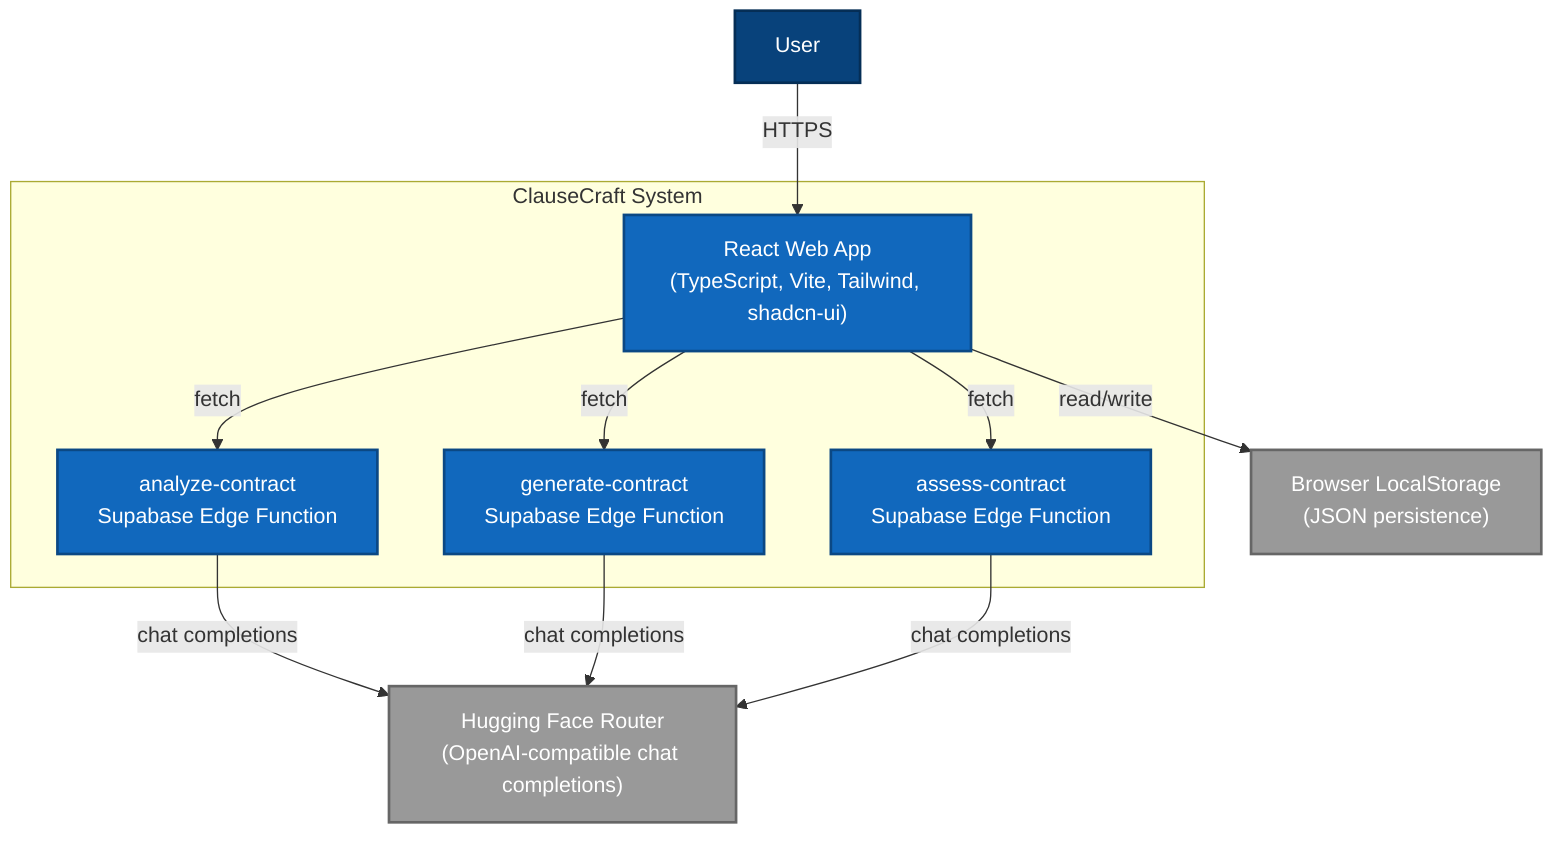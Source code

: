 graph TB
  User["User"]

  subgraph "ClauseCraft System"
    WebApp["React Web App<br/>(TypeScript, Vite, Tailwind, shadcn-ui)"]
    Analyze["analyze-contract<br/>Supabase Edge Function"]
    Generate["generate-contract<br/>Supabase Edge Function"]
    Assess["assess-contract<br/>Supabase Edge Function"]
  end

  HF["Hugging Face Router<br/>(OpenAI-compatible chat completions)"]
  LS["Browser LocalStorage<br/>(JSON persistence)"]

  User -->|HTTPS| WebApp
  WebApp -->|fetch| Analyze
  WebApp -->|fetch| Generate
  WebApp -->|fetch| Assess
  WebApp -->|read/write| LS

  Analyze -->|chat completions| HF
  Generate -->|chat completions| HF
  Assess -->|chat completions| HF

  classDef person fill:#08427b,stroke:#052e56,stroke-width:2px,color:#fff
  classDef container fill:#1168bd,stroke:#0b4884,stroke-width:2px,color:#fff
  classDef external fill:#999999,stroke:#666666,stroke-width:2px,color:#fff

  class User person
  class WebApp,Analyze,Generate,Assess container
  class HF,LS external